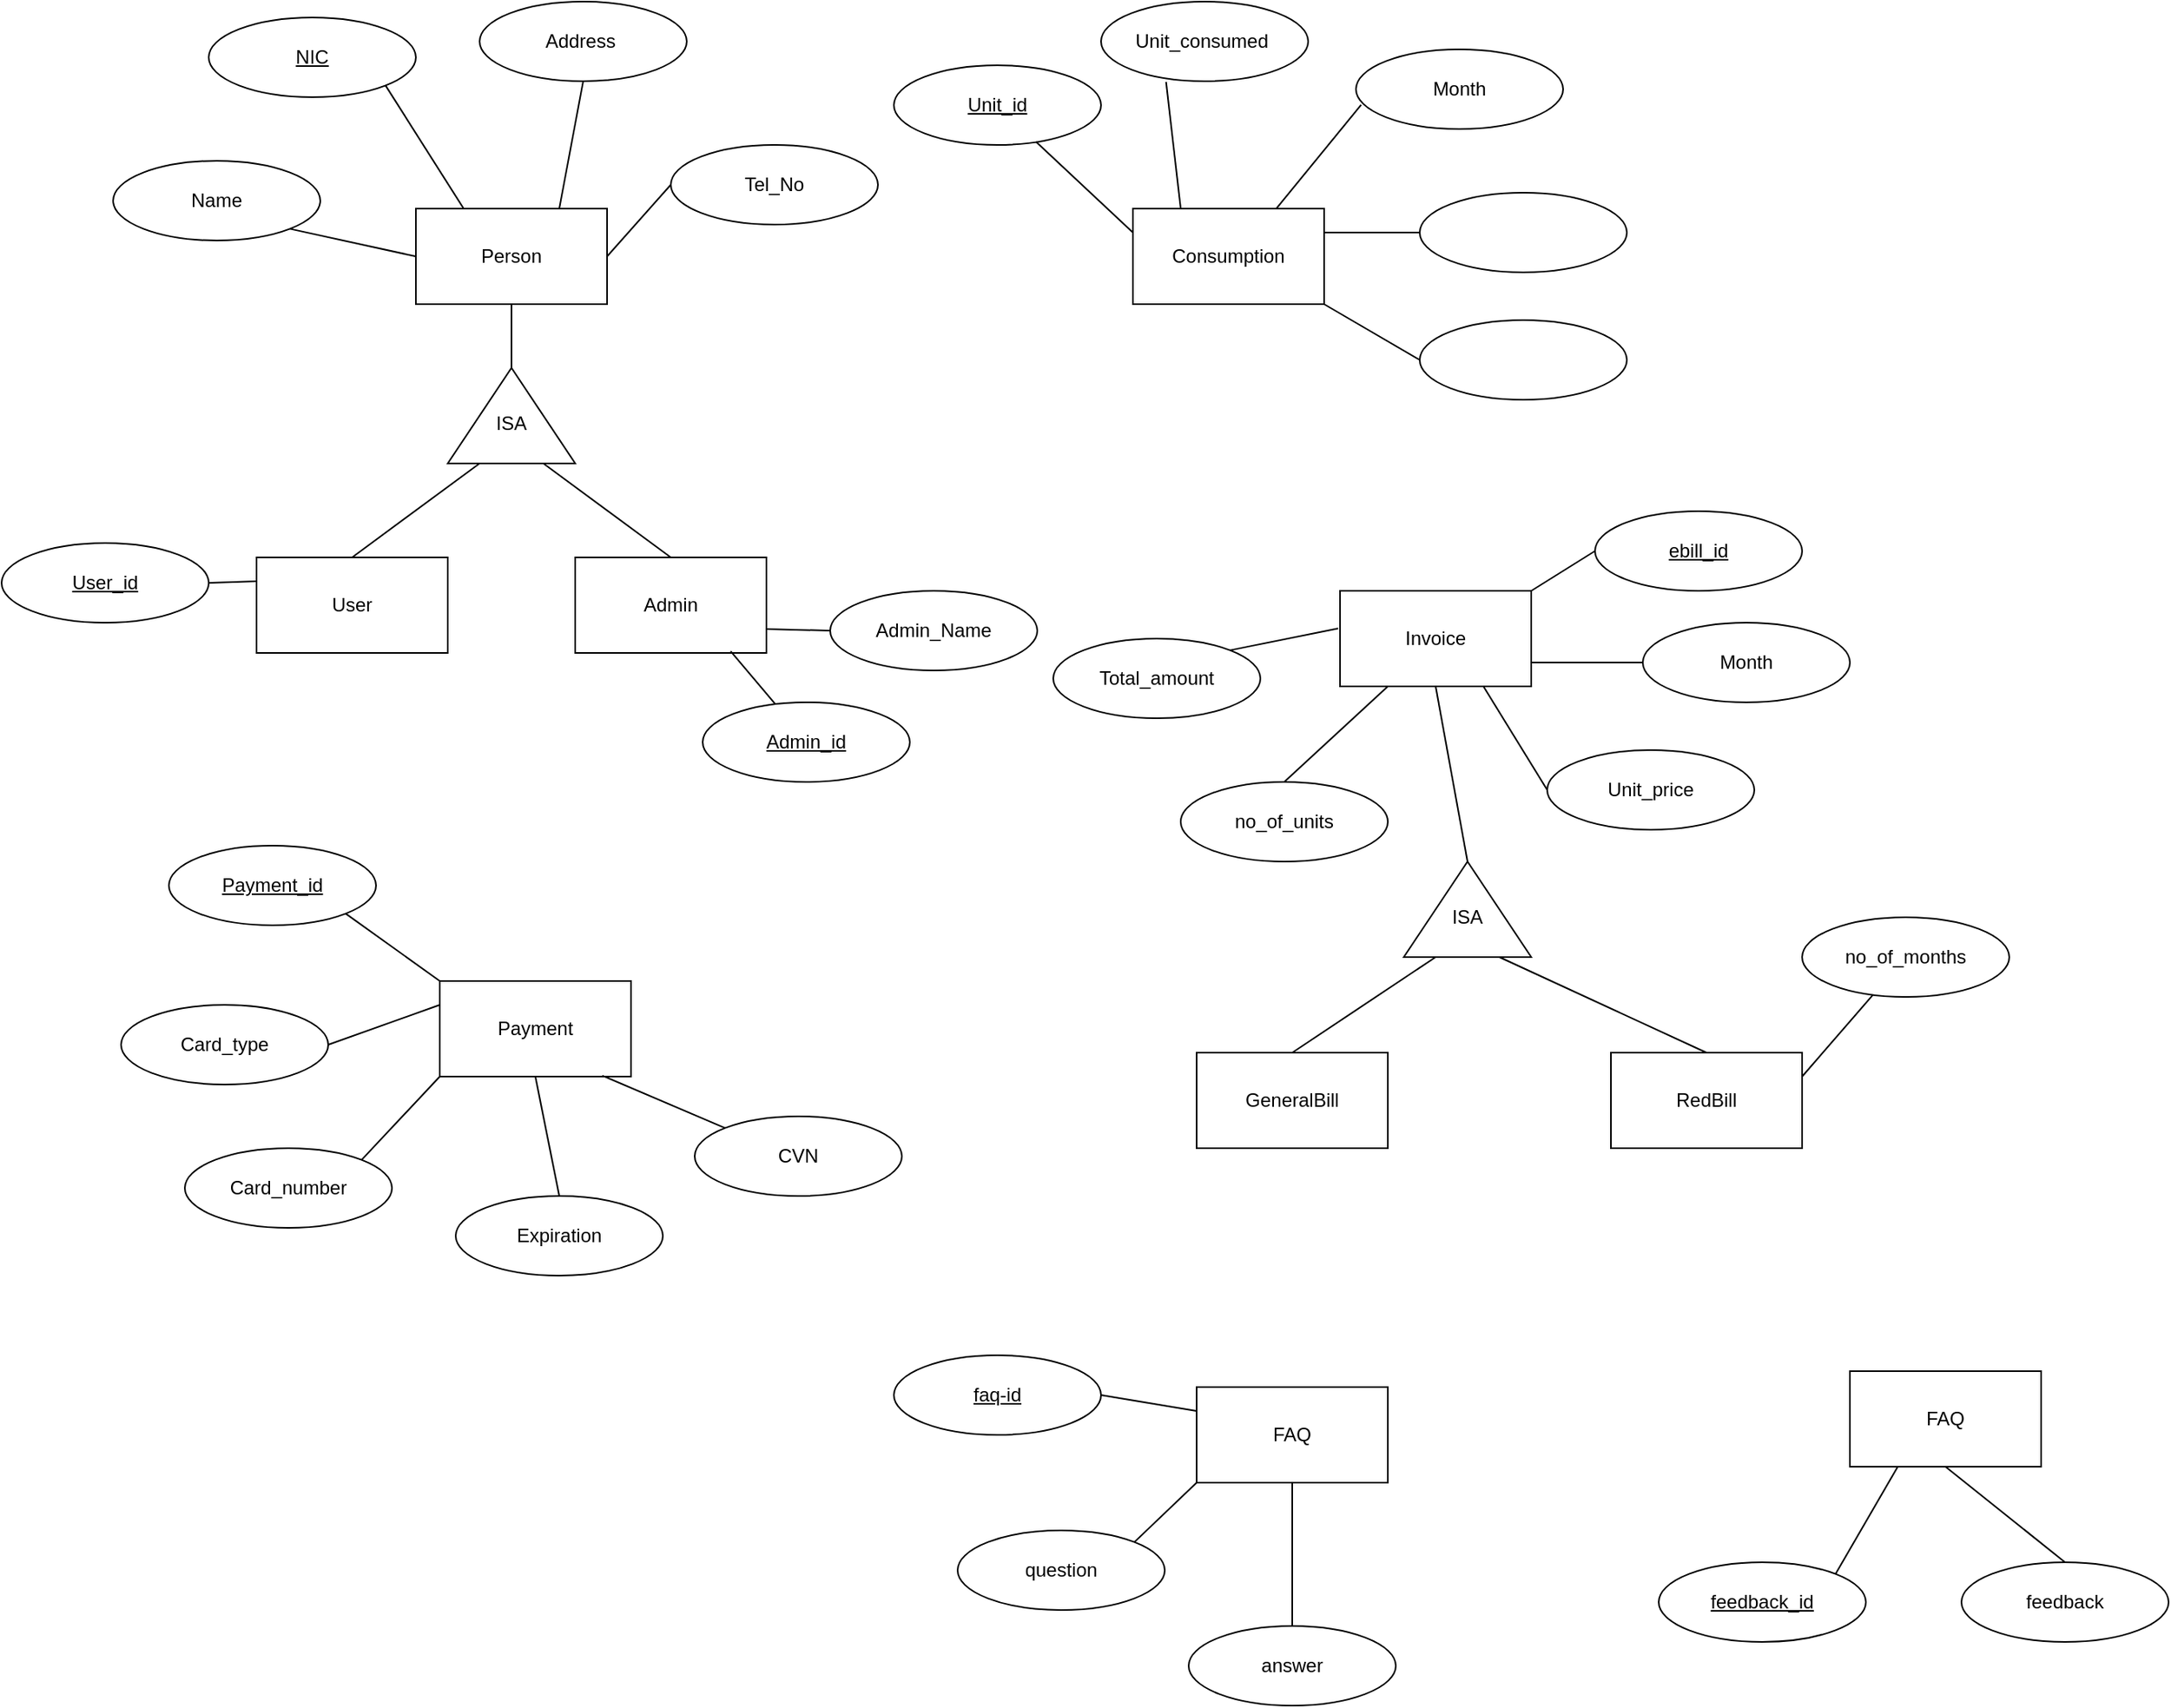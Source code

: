 <mxfile version="17.4.6" type="github">
  <diagram id="REATw2IOd7gXNYWE_nQx" name="Page-1">
    <mxGraphModel dx="1888" dy="1613" grid="1" gridSize="10" guides="1" tooltips="1" connect="1" arrows="1" fold="1" page="1" pageScale="1" pageWidth="850" pageHeight="1100" math="0" shadow="0">
      <root>
        <mxCell id="0" />
        <mxCell id="1" parent="0" />
        <mxCell id="FqQdUzC1CZzXCBDk6_UL-4" value="Admin" style="rounded=0;whiteSpace=wrap;html=1;" parent="1" vertex="1">
          <mxGeometry x="320" y="299" width="120" height="60" as="geometry" />
        </mxCell>
        <mxCell id="FqQdUzC1CZzXCBDk6_UL-5" value="User" style="rounded=0;whiteSpace=wrap;html=1;" parent="1" vertex="1">
          <mxGeometry x="120" y="299" width="120" height="60" as="geometry" />
        </mxCell>
        <mxCell id="FqQdUzC1CZzXCBDk6_UL-6" value="Person" style="rounded=0;whiteSpace=wrap;html=1;" parent="1" vertex="1">
          <mxGeometry x="220" y="80" width="120" height="60" as="geometry" />
        </mxCell>
        <mxCell id="FqQdUzC1CZzXCBDk6_UL-9" value="" style="endArrow=none;html=1;rounded=0;exitX=1;exitY=0.5;exitDx=0;exitDy=0;entryX=0.5;entryY=1;entryDx=0;entryDy=0;" parent="1" source="FqQdUzC1CZzXCBDk6_UL-8" target="FqQdUzC1CZzXCBDk6_UL-6" edge="1">
          <mxGeometry width="50" height="50" relative="1" as="geometry">
            <mxPoint x="400" y="160" as="sourcePoint" />
            <mxPoint x="450" y="110" as="targetPoint" />
          </mxGeometry>
        </mxCell>
        <mxCell id="FqQdUzC1CZzXCBDk6_UL-10" value="" style="endArrow=none;html=1;rounded=0;exitX=0.5;exitY=0;exitDx=0;exitDy=0;entryX=0;entryY=0.25;entryDx=0;entryDy=0;" parent="1" source="FqQdUzC1CZzXCBDk6_UL-5" target="FqQdUzC1CZzXCBDk6_UL-8" edge="1">
          <mxGeometry width="50" height="50" relative="1" as="geometry">
            <mxPoint x="140" y="240" as="sourcePoint" />
            <mxPoint x="190" y="190" as="targetPoint" />
          </mxGeometry>
        </mxCell>
        <mxCell id="FqQdUzC1CZzXCBDk6_UL-11" value="" style="endArrow=none;html=1;rounded=0;exitX=0.5;exitY=0;exitDx=0;exitDy=0;entryX=0;entryY=0.75;entryDx=0;entryDy=0;" parent="1" source="FqQdUzC1CZzXCBDk6_UL-4" target="FqQdUzC1CZzXCBDk6_UL-8" edge="1">
          <mxGeometry width="50" height="50" relative="1" as="geometry">
            <mxPoint x="360" y="250" as="sourcePoint" />
            <mxPoint x="410" y="200" as="targetPoint" />
          </mxGeometry>
        </mxCell>
        <mxCell id="FqQdUzC1CZzXCBDk6_UL-13" value="" style="group" parent="1" vertex="1" connectable="0">
          <mxGeometry x="240" y="180" width="80" height="60" as="geometry" />
        </mxCell>
        <mxCell id="FqQdUzC1CZzXCBDk6_UL-8" value="" style="triangle;whiteSpace=wrap;html=1;rotation=-90;" parent="FqQdUzC1CZzXCBDk6_UL-13" vertex="1">
          <mxGeometry x="10" y="-10" width="60" height="80" as="geometry" />
        </mxCell>
        <mxCell id="FqQdUzC1CZzXCBDk6_UL-12" value="ISA" style="text;html=1;strokeColor=none;fillColor=none;align=center;verticalAlign=middle;whiteSpace=wrap;rounded=0;" parent="FqQdUzC1CZzXCBDk6_UL-13" vertex="1">
          <mxGeometry x="10" y="20" width="60" height="30" as="geometry" />
        </mxCell>
        <mxCell id="FqQdUzC1CZzXCBDk6_UL-14" value="Consumption" style="rounded=0;whiteSpace=wrap;html=1;" parent="1" vertex="1">
          <mxGeometry x="670" y="80" width="120" height="60" as="geometry" />
        </mxCell>
        <mxCell id="FqQdUzC1CZzXCBDk6_UL-15" value="Invoice" style="rounded=0;whiteSpace=wrap;html=1;" parent="1" vertex="1">
          <mxGeometry x="800" y="320" width="120" height="60" as="geometry" />
        </mxCell>
        <mxCell id="FqQdUzC1CZzXCBDk6_UL-16" value="Payment" style="rounded=0;whiteSpace=wrap;html=1;" parent="1" vertex="1">
          <mxGeometry x="235" y="565" width="120" height="60" as="geometry" />
        </mxCell>
        <mxCell id="FqQdUzC1CZzXCBDk6_UL-17" value="FAQ" style="rounded=0;whiteSpace=wrap;html=1;" parent="1" vertex="1">
          <mxGeometry x="710" y="820" width="120" height="60" as="geometry" />
        </mxCell>
        <mxCell id="mUfpHvNTKIatgxwcpQyj-1" value="&lt;u&gt;Unit_id&lt;/u&gt;" style="ellipse;whiteSpace=wrap;html=1;" parent="1" vertex="1">
          <mxGeometry x="520" y="-10" width="130" height="50" as="geometry" />
        </mxCell>
        <mxCell id="B9TyuQoMkJUBBmV3hUPh-34" value="&lt;span&gt;&lt;u&gt;faq-id&lt;/u&gt;&lt;/span&gt;" style="ellipse;whiteSpace=wrap;html=1;" parent="1" vertex="1">
          <mxGeometry x="520" y="800" width="130" height="50" as="geometry" />
        </mxCell>
        <mxCell id="B9TyuQoMkJUBBmV3hUPh-35" value="Card_type" style="ellipse;whiteSpace=wrap;html=1;" parent="1" vertex="1">
          <mxGeometry x="35" y="580" width="130" height="50" as="geometry" />
        </mxCell>
        <mxCell id="B9TyuQoMkJUBBmV3hUPh-36" value="Name" style="ellipse;whiteSpace=wrap;html=1;" parent="1" vertex="1">
          <mxGeometry x="30" y="50" width="130" height="50" as="geometry" />
        </mxCell>
        <mxCell id="B9TyuQoMkJUBBmV3hUPh-37" value="Unit_consumed&amp;nbsp;" style="ellipse;whiteSpace=wrap;html=1;" parent="1" vertex="1">
          <mxGeometry x="650" y="-50" width="130" height="50" as="geometry" />
        </mxCell>
        <mxCell id="B9TyuQoMkJUBBmV3hUPh-38" value="&lt;span&gt;Card_number&lt;/span&gt;" style="ellipse;whiteSpace=wrap;html=1;" parent="1" vertex="1">
          <mxGeometry x="75" y="670" width="130" height="50" as="geometry" />
        </mxCell>
        <mxCell id="B9TyuQoMkJUBBmV3hUPh-39" value="Expiration" style="ellipse;whiteSpace=wrap;html=1;" parent="1" vertex="1">
          <mxGeometry x="245" y="700" width="130" height="50" as="geometry" />
        </mxCell>
        <mxCell id="B9TyuQoMkJUBBmV3hUPh-40" value="CVN" style="ellipse;whiteSpace=wrap;html=1;" parent="1" vertex="1">
          <mxGeometry x="395" y="650" width="130" height="50" as="geometry" />
        </mxCell>
        <mxCell id="B9TyuQoMkJUBBmV3hUPh-41" value="&lt;span&gt;question&lt;/span&gt;" style="ellipse;whiteSpace=wrap;html=1;" parent="1" vertex="1">
          <mxGeometry x="560" y="910" width="130" height="50" as="geometry" />
        </mxCell>
        <mxCell id="B9TyuQoMkJUBBmV3hUPh-42" value="&lt;span&gt;answer&lt;/span&gt;" style="ellipse;whiteSpace=wrap;html=1;" parent="1" vertex="1">
          <mxGeometry x="705" y="970" width="130" height="50" as="geometry" />
        </mxCell>
        <mxCell id="B9TyuQoMkJUBBmV3hUPh-45" value="no_of_units" style="ellipse;whiteSpace=wrap;html=1;" parent="1" vertex="1">
          <mxGeometry x="700" y="440" width="130" height="50" as="geometry" />
        </mxCell>
        <mxCell id="B9TyuQoMkJUBBmV3hUPh-46" value="Unit_price" style="ellipse;whiteSpace=wrap;html=1;" parent="1" vertex="1">
          <mxGeometry x="930" y="420" width="130" height="50" as="geometry" />
        </mxCell>
        <mxCell id="B9TyuQoMkJUBBmV3hUPh-47" value="&lt;span&gt;Total_amount&lt;/span&gt;" style="ellipse;whiteSpace=wrap;html=1;" parent="1" vertex="1">
          <mxGeometry x="620" y="350" width="130" height="50" as="geometry" />
        </mxCell>
        <mxCell id="B9TyuQoMkJUBBmV3hUPh-48" value="Month" style="ellipse;whiteSpace=wrap;html=1;" parent="1" vertex="1">
          <mxGeometry x="990" y="340" width="130" height="50" as="geometry" />
        </mxCell>
        <mxCell id="B9TyuQoMkJUBBmV3hUPh-49" value="&lt;u&gt;ebill_id&lt;/u&gt;" style="ellipse;whiteSpace=wrap;html=1;" parent="1" vertex="1">
          <mxGeometry x="960" y="270" width="130" height="50" as="geometry" />
        </mxCell>
        <mxCell id="B9TyuQoMkJUBBmV3hUPh-50" value="&lt;span&gt;Month&lt;/span&gt;" style="ellipse;whiteSpace=wrap;html=1;" parent="1" vertex="1">
          <mxGeometry x="810" y="-20" width="130" height="50" as="geometry" />
        </mxCell>
        <mxCell id="B9TyuQoMkJUBBmV3hUPh-51" value="" style="ellipse;whiteSpace=wrap;html=1;" parent="1" vertex="1">
          <mxGeometry x="850" y="70" width="130" height="50" as="geometry" />
        </mxCell>
        <mxCell id="B9TyuQoMkJUBBmV3hUPh-52" value="" style="ellipse;whiteSpace=wrap;html=1;" parent="1" vertex="1">
          <mxGeometry x="850" y="150" width="130" height="50" as="geometry" />
        </mxCell>
        <mxCell id="B9TyuQoMkJUBBmV3hUPh-54" value="&lt;u&gt;NIC&lt;/u&gt;" style="ellipse;whiteSpace=wrap;html=1;" parent="1" vertex="1">
          <mxGeometry x="90" y="-40" width="130" height="50" as="geometry" />
        </mxCell>
        <mxCell id="B9TyuQoMkJUBBmV3hUPh-55" value="Address&amp;nbsp;" style="ellipse;whiteSpace=wrap;html=1;" parent="1" vertex="1">
          <mxGeometry x="260" y="-50" width="130" height="50" as="geometry" />
        </mxCell>
        <mxCell id="B9TyuQoMkJUBBmV3hUPh-56" value="Tel_No" style="ellipse;whiteSpace=wrap;html=1;" parent="1" vertex="1">
          <mxGeometry x="380" y="40" width="130" height="50" as="geometry" />
        </mxCell>
        <mxCell id="B9TyuQoMkJUBBmV3hUPh-57" value="&lt;u&gt;Payment_id&lt;/u&gt;" style="ellipse;whiteSpace=wrap;html=1;" parent="1" vertex="1">
          <mxGeometry x="65" y="480" width="130" height="50" as="geometry" />
        </mxCell>
        <mxCell id="B9TyuQoMkJUBBmV3hUPh-58" value="" style="endArrow=none;html=1;rounded=0;exitX=1;exitY=0.5;exitDx=0;exitDy=0;entryX=0;entryY=0.5;entryDx=0;entryDy=0;" parent="1" source="FqQdUzC1CZzXCBDk6_UL-6" target="B9TyuQoMkJUBBmV3hUPh-56" edge="1">
          <mxGeometry width="50" height="50" relative="1" as="geometry">
            <mxPoint x="390" y="190" as="sourcePoint" />
            <mxPoint x="440" y="140" as="targetPoint" />
          </mxGeometry>
        </mxCell>
        <mxCell id="B9TyuQoMkJUBBmV3hUPh-59" value="" style="endArrow=none;html=1;rounded=0;exitX=0.75;exitY=0;exitDx=0;exitDy=0;entryX=0.5;entryY=1;entryDx=0;entryDy=0;" parent="1" source="FqQdUzC1CZzXCBDk6_UL-6" target="B9TyuQoMkJUBBmV3hUPh-55" edge="1">
          <mxGeometry width="50" height="50" relative="1" as="geometry">
            <mxPoint x="350" y="120" as="sourcePoint" />
            <mxPoint x="389.038" y="82.678" as="targetPoint" />
          </mxGeometry>
        </mxCell>
        <mxCell id="B9TyuQoMkJUBBmV3hUPh-60" value="" style="endArrow=none;html=1;rounded=0;exitX=0.25;exitY=0;exitDx=0;exitDy=0;entryX=1;entryY=1;entryDx=0;entryDy=0;" parent="1" source="FqQdUzC1CZzXCBDk6_UL-6" target="B9TyuQoMkJUBBmV3hUPh-54" edge="1">
          <mxGeometry width="50" height="50" relative="1" as="geometry">
            <mxPoint x="320" y="90" as="sourcePoint" />
            <mxPoint x="335" y="10" as="targetPoint" />
          </mxGeometry>
        </mxCell>
        <mxCell id="B9TyuQoMkJUBBmV3hUPh-62" value="" style="endArrow=none;html=1;rounded=0;exitX=0;exitY=0.5;exitDx=0;exitDy=0;entryX=1;entryY=1;entryDx=0;entryDy=0;" parent="1" source="FqQdUzC1CZzXCBDk6_UL-6" target="B9TyuQoMkJUBBmV3hUPh-36" edge="1">
          <mxGeometry width="50" height="50" relative="1" as="geometry">
            <mxPoint x="230" y="105" as="sourcePoint" />
            <mxPoint x="160" y="85" as="targetPoint" />
          </mxGeometry>
        </mxCell>
        <mxCell id="B9TyuQoMkJUBBmV3hUPh-63" value="" style="endArrow=none;html=1;rounded=0;exitX=0;exitY=0.25;exitDx=0;exitDy=0;entryX=0.686;entryY=0.96;entryDx=0;entryDy=0;entryPerimeter=0;" parent="1" source="FqQdUzC1CZzXCBDk6_UL-14" target="mUfpHvNTKIatgxwcpQyj-1" edge="1">
          <mxGeometry width="50" height="50" relative="1" as="geometry">
            <mxPoint x="570" as="sourcePoint" />
            <mxPoint x="280" y="-35" as="targetPoint" />
          </mxGeometry>
        </mxCell>
        <mxCell id="B9TyuQoMkJUBBmV3hUPh-64" value="" style="endArrow=none;html=1;rounded=0;exitX=0.25;exitY=0;exitDx=0;exitDy=0;entryX=0.314;entryY=1.008;entryDx=0;entryDy=0;entryPerimeter=0;" parent="1" source="FqQdUzC1CZzXCBDk6_UL-14" target="B9TyuQoMkJUBBmV3hUPh-37" edge="1">
          <mxGeometry width="50" height="50" relative="1" as="geometry">
            <mxPoint x="677.6" y="113.58" as="sourcePoint" />
            <mxPoint x="630.36" y="71.2" as="targetPoint" />
          </mxGeometry>
        </mxCell>
        <mxCell id="B9TyuQoMkJUBBmV3hUPh-65" value="" style="endArrow=none;html=1;rounded=0;exitX=0.75;exitY=0;exitDx=0;exitDy=0;entryX=0.025;entryY=0.696;entryDx=0;entryDy=0;entryPerimeter=0;" parent="1" source="FqQdUzC1CZzXCBDk6_UL-14" target="B9TyuQoMkJUBBmV3hUPh-50" edge="1">
          <mxGeometry width="50" height="50" relative="1" as="geometry">
            <mxPoint x="710" y="90" as="sourcePoint" />
            <mxPoint x="700.82" y="10.4" as="targetPoint" />
          </mxGeometry>
        </mxCell>
        <mxCell id="B9TyuQoMkJUBBmV3hUPh-66" value="" style="endArrow=none;html=1;rounded=0;exitX=1;exitY=0.25;exitDx=0;exitDy=0;entryX=0;entryY=0.5;entryDx=0;entryDy=0;" parent="1" source="FqQdUzC1CZzXCBDk6_UL-14" target="B9TyuQoMkJUBBmV3hUPh-51" edge="1">
          <mxGeometry width="50" height="50" relative="1" as="geometry">
            <mxPoint x="770" y="90" as="sourcePoint" />
            <mxPoint x="823.25" y="24.8" as="targetPoint" />
          </mxGeometry>
        </mxCell>
        <mxCell id="B9TyuQoMkJUBBmV3hUPh-67" value="" style="endArrow=none;html=1;rounded=0;exitX=1;exitY=1;exitDx=0;exitDy=0;entryX=0;entryY=0.5;entryDx=0;entryDy=0;" parent="1" source="FqQdUzC1CZzXCBDk6_UL-14" target="B9TyuQoMkJUBBmV3hUPh-52" edge="1">
          <mxGeometry width="50" height="50" relative="1" as="geometry">
            <mxPoint x="800" y="105" as="sourcePoint" />
            <mxPoint x="860" y="105" as="targetPoint" />
          </mxGeometry>
        </mxCell>
        <mxCell id="B9TyuQoMkJUBBmV3hUPh-68" value="" style="endArrow=none;html=1;rounded=0;exitX=1;exitY=0;exitDx=0;exitDy=0;entryX=-0.01;entryY=0.393;entryDx=0;entryDy=0;entryPerimeter=0;" parent="1" source="B9TyuQoMkJUBBmV3hUPh-47" target="FqQdUzC1CZzXCBDk6_UL-15" edge="1">
          <mxGeometry width="50" height="50" relative="1" as="geometry">
            <mxPoint x="730" y="300" as="sourcePoint" />
            <mxPoint x="780" y="250" as="targetPoint" />
          </mxGeometry>
        </mxCell>
        <mxCell id="B9TyuQoMkJUBBmV3hUPh-69" value="" style="endArrow=none;html=1;rounded=0;exitX=0.5;exitY=0;exitDx=0;exitDy=0;entryX=0.25;entryY=1;entryDx=0;entryDy=0;" parent="1" source="B9TyuQoMkJUBBmV3hUPh-45" target="FqQdUzC1CZzXCBDk6_UL-15" edge="1">
          <mxGeometry width="50" height="50" relative="1" as="geometry">
            <mxPoint x="750.36" y="381.6" as="sourcePoint" />
            <mxPoint x="808.8" y="353.58" as="targetPoint" />
          </mxGeometry>
        </mxCell>
        <mxCell id="B9TyuQoMkJUBBmV3hUPh-70" value="" style="endArrow=none;html=1;rounded=0;exitX=0;exitY=0.5;exitDx=0;exitDy=0;entryX=0.75;entryY=1;entryDx=0;entryDy=0;" parent="1" source="B9TyuQoMkJUBBmV3hUPh-46" target="FqQdUzC1CZzXCBDk6_UL-15" edge="1">
          <mxGeometry width="50" height="50" relative="1" as="geometry">
            <mxPoint x="760.36" y="391.6" as="sourcePoint" />
            <mxPoint x="818.8" y="363.58" as="targetPoint" />
          </mxGeometry>
        </mxCell>
        <mxCell id="B9TyuQoMkJUBBmV3hUPh-71" value="" style="endArrow=none;html=1;rounded=0;exitX=0;exitY=0.5;exitDx=0;exitDy=0;entryX=1;entryY=0.75;entryDx=0;entryDy=0;" parent="1" source="B9TyuQoMkJUBBmV3hUPh-48" target="FqQdUzC1CZzXCBDk6_UL-15" edge="1">
          <mxGeometry width="50" height="50" relative="1" as="geometry">
            <mxPoint x="940" y="455" as="sourcePoint" />
            <mxPoint x="900" y="390" as="targetPoint" />
          </mxGeometry>
        </mxCell>
        <mxCell id="B9TyuQoMkJUBBmV3hUPh-72" value="" style="endArrow=none;html=1;rounded=0;exitX=0;exitY=0.5;exitDx=0;exitDy=0;entryX=1;entryY=0;entryDx=0;entryDy=0;" parent="1" source="B9TyuQoMkJUBBmV3hUPh-49" target="FqQdUzC1CZzXCBDk6_UL-15" edge="1">
          <mxGeometry width="50" height="50" relative="1" as="geometry">
            <mxPoint x="950" y="465" as="sourcePoint" />
            <mxPoint x="910" y="400" as="targetPoint" />
          </mxGeometry>
        </mxCell>
        <mxCell id="B9TyuQoMkJUBBmV3hUPh-73" value="" style="endArrow=none;html=1;rounded=0;exitX=1;exitY=1;exitDx=0;exitDy=0;entryX=0;entryY=0;entryDx=0;entryDy=0;" parent="1" source="B9TyuQoMkJUBBmV3hUPh-57" target="FqQdUzC1CZzXCBDk6_UL-16" edge="1">
          <mxGeometry width="50" height="50" relative="1" as="geometry">
            <mxPoint x="255" y="530" as="sourcePoint" />
            <mxPoint x="305" y="480" as="targetPoint" />
          </mxGeometry>
        </mxCell>
        <mxCell id="B9TyuQoMkJUBBmV3hUPh-74" value="" style="endArrow=none;html=1;rounded=0;exitX=1;exitY=0.5;exitDx=0;exitDy=0;entryX=0;entryY=0.25;entryDx=0;entryDy=0;" parent="1" source="B9TyuQoMkJUBBmV3hUPh-35" target="FqQdUzC1CZzXCBDk6_UL-16" edge="1">
          <mxGeometry width="50" height="50" relative="1" as="geometry">
            <mxPoint x="195.962" y="532.678" as="sourcePoint" />
            <mxPoint x="245" y="575" as="targetPoint" />
          </mxGeometry>
        </mxCell>
        <mxCell id="B9TyuQoMkJUBBmV3hUPh-75" value="" style="endArrow=none;html=1;rounded=0;exitX=1;exitY=0;exitDx=0;exitDy=0;entryX=0;entryY=1;entryDx=0;entryDy=0;" parent="1" source="B9TyuQoMkJUBBmV3hUPh-38" target="FqQdUzC1CZzXCBDk6_UL-16" edge="1">
          <mxGeometry width="50" height="50" relative="1" as="geometry">
            <mxPoint x="165" y="585" as="sourcePoint" />
            <mxPoint x="245" y="590" as="targetPoint" />
          </mxGeometry>
        </mxCell>
        <mxCell id="B9TyuQoMkJUBBmV3hUPh-76" value="" style="endArrow=none;html=1;rounded=0;exitX=0.5;exitY=0;exitDx=0;exitDy=0;entryX=0.5;entryY=1;entryDx=0;entryDy=0;" parent="1" source="B9TyuQoMkJUBBmV3hUPh-39" target="FqQdUzC1CZzXCBDk6_UL-16" edge="1">
          <mxGeometry width="50" height="50" relative="1" as="geometry">
            <mxPoint x="205.962" y="667.322" as="sourcePoint" />
            <mxPoint x="245" y="635" as="targetPoint" />
          </mxGeometry>
        </mxCell>
        <mxCell id="B9TyuQoMkJUBBmV3hUPh-77" value="" style="endArrow=none;html=1;rounded=0;exitX=0;exitY=0;exitDx=0;exitDy=0;entryX=0.85;entryY=0.99;entryDx=0;entryDy=0;entryPerimeter=0;" parent="1" source="B9TyuQoMkJUBBmV3hUPh-40" target="FqQdUzC1CZzXCBDk6_UL-16" edge="1">
          <mxGeometry width="50" height="50" relative="1" as="geometry">
            <mxPoint x="320" y="700" as="sourcePoint" />
            <mxPoint x="305" y="635" as="targetPoint" />
          </mxGeometry>
        </mxCell>
        <mxCell id="B9TyuQoMkJUBBmV3hUPh-78" value="" style="endArrow=none;html=1;rounded=0;exitX=1;exitY=0.5;exitDx=0;exitDy=0;entryX=0;entryY=0.25;entryDx=0;entryDy=0;" parent="1" source="B9TyuQoMkJUBBmV3hUPh-34" target="FqQdUzC1CZzXCBDk6_UL-17" edge="1">
          <mxGeometry width="50" height="50" relative="1" as="geometry">
            <mxPoint x="680" y="800" as="sourcePoint" />
            <mxPoint x="730" y="750" as="targetPoint" />
          </mxGeometry>
        </mxCell>
        <mxCell id="B9TyuQoMkJUBBmV3hUPh-79" value="" style="endArrow=none;html=1;rounded=0;exitX=1;exitY=0;exitDx=0;exitDy=0;entryX=0;entryY=1;entryDx=0;entryDy=0;" parent="1" source="B9TyuQoMkJUBBmV3hUPh-41" target="FqQdUzC1CZzXCBDk6_UL-17" edge="1">
          <mxGeometry width="50" height="50" relative="1" as="geometry">
            <mxPoint x="660" y="835" as="sourcePoint" />
            <mxPoint x="720" y="845" as="targetPoint" />
          </mxGeometry>
        </mxCell>
        <mxCell id="B9TyuQoMkJUBBmV3hUPh-80" value="" style="endArrow=none;html=1;rounded=0;exitX=0.5;exitY=0;exitDx=0;exitDy=0;entryX=0.5;entryY=1;entryDx=0;entryDy=0;" parent="1" source="B9TyuQoMkJUBBmV3hUPh-42" target="FqQdUzC1CZzXCBDk6_UL-17" edge="1">
          <mxGeometry width="50" height="50" relative="1" as="geometry">
            <mxPoint x="680.962" y="927.322" as="sourcePoint" />
            <mxPoint x="720" y="890" as="targetPoint" />
          </mxGeometry>
        </mxCell>
        <mxCell id="B9TyuQoMkJUBBmV3hUPh-85" value="&lt;u&gt;User_id&lt;/u&gt;" style="ellipse;whiteSpace=wrap;html=1;" parent="1" vertex="1">
          <mxGeometry x="-40" y="290" width="130" height="50" as="geometry" />
        </mxCell>
        <mxCell id="B9TyuQoMkJUBBmV3hUPh-87" value="" style="endArrow=none;html=1;rounded=0;exitX=0;exitY=0.25;exitDx=0;exitDy=0;entryX=1;entryY=0.5;entryDx=0;entryDy=0;" parent="1" source="FqQdUzC1CZzXCBDk6_UL-5" target="B9TyuQoMkJUBBmV3hUPh-85" edge="1">
          <mxGeometry width="50" height="50" relative="1" as="geometry">
            <mxPoint x="100.39" y="316.4" as="sourcePoint" />
            <mxPoint x="20.0" y="359.0" as="targetPoint" />
          </mxGeometry>
        </mxCell>
        <mxCell id="B9TyuQoMkJUBBmV3hUPh-89" value="&lt;u&gt;Admin_id&lt;/u&gt;" style="ellipse;whiteSpace=wrap;html=1;" parent="1" vertex="1">
          <mxGeometry x="400" y="390" width="130" height="50" as="geometry" />
        </mxCell>
        <mxCell id="B9TyuQoMkJUBBmV3hUPh-90" value="Admin_Name" style="ellipse;whiteSpace=wrap;html=1;" parent="1" vertex="1">
          <mxGeometry x="480" y="320" width="130" height="50" as="geometry" />
        </mxCell>
        <mxCell id="B9TyuQoMkJUBBmV3hUPh-91" value="" style="endArrow=none;html=1;rounded=0;entryX=0.813;entryY=0.983;entryDx=0;entryDy=0;exitX=0.351;exitY=0.024;exitDx=0;exitDy=0;exitPerimeter=0;entryPerimeter=0;" parent="1" source="B9TyuQoMkJUBBmV3hUPh-89" target="FqQdUzC1CZzXCBDk6_UL-4" edge="1">
          <mxGeometry width="50" height="50" relative="1" as="geometry">
            <mxPoint x="260" y="470" as="sourcePoint" />
            <mxPoint x="310" y="420" as="targetPoint" />
          </mxGeometry>
        </mxCell>
        <mxCell id="B9TyuQoMkJUBBmV3hUPh-92" value="" style="endArrow=none;html=1;rounded=0;exitX=1;exitY=0.75;exitDx=0;exitDy=0;entryX=0;entryY=0.5;entryDx=0;entryDy=0;" parent="1" source="FqQdUzC1CZzXCBDk6_UL-4" target="B9TyuQoMkJUBBmV3hUPh-90" edge="1">
          <mxGeometry width="50" height="50" relative="1" as="geometry">
            <mxPoint x="480" y="300" as="sourcePoint" />
            <mxPoint x="530" y="250" as="targetPoint" />
          </mxGeometry>
        </mxCell>
        <mxCell id="bvBRy7_EH2xUKo3pj4ih-1" value="" style="group" vertex="1" connectable="0" parent="1">
          <mxGeometry x="840" y="490" width="80" height="60" as="geometry" />
        </mxCell>
        <mxCell id="bvBRy7_EH2xUKo3pj4ih-2" value="" style="triangle;whiteSpace=wrap;html=1;rotation=-90;" vertex="1" parent="bvBRy7_EH2xUKo3pj4ih-1">
          <mxGeometry x="10" y="-10" width="60" height="80" as="geometry" />
        </mxCell>
        <mxCell id="bvBRy7_EH2xUKo3pj4ih-3" value="ISA" style="text;html=1;strokeColor=none;fillColor=none;align=center;verticalAlign=middle;whiteSpace=wrap;rounded=0;" vertex="1" parent="bvBRy7_EH2xUKo3pj4ih-1">
          <mxGeometry x="10" y="20" width="60" height="30" as="geometry" />
        </mxCell>
        <mxCell id="bvBRy7_EH2xUKo3pj4ih-5" value="RedBill" style="rounded=0;whiteSpace=wrap;html=1;" vertex="1" parent="1">
          <mxGeometry x="970" y="610" width="120" height="60" as="geometry" />
        </mxCell>
        <mxCell id="bvBRy7_EH2xUKo3pj4ih-6" value="GeneralBill" style="rounded=0;whiteSpace=wrap;html=1;" vertex="1" parent="1">
          <mxGeometry x="710" y="610" width="120" height="60" as="geometry" />
        </mxCell>
        <mxCell id="bvBRy7_EH2xUKo3pj4ih-7" value="" style="endArrow=none;html=1;rounded=0;exitX=1;exitY=0.5;exitDx=0;exitDy=0;entryX=0.5;entryY=1;entryDx=0;entryDy=0;" edge="1" parent="1" source="bvBRy7_EH2xUKo3pj4ih-2" target="FqQdUzC1CZzXCBDk6_UL-15">
          <mxGeometry width="50" height="50" relative="1" as="geometry">
            <mxPoint x="775" y="450" as="sourcePoint" />
            <mxPoint x="840" y="390" as="targetPoint" />
          </mxGeometry>
        </mxCell>
        <mxCell id="bvBRy7_EH2xUKo3pj4ih-8" value="" style="endArrow=none;html=1;rounded=0;exitX=0.5;exitY=0;exitDx=0;exitDy=0;entryX=0;entryY=0.25;entryDx=0;entryDy=0;" edge="1" parent="1" source="bvBRy7_EH2xUKo3pj4ih-6" target="bvBRy7_EH2xUKo3pj4ih-2">
          <mxGeometry width="50" height="50" relative="1" as="geometry">
            <mxPoint x="890" y="500" as="sourcePoint" />
            <mxPoint x="870" y="390" as="targetPoint" />
          </mxGeometry>
        </mxCell>
        <mxCell id="bvBRy7_EH2xUKo3pj4ih-9" value="" style="endArrow=none;html=1;rounded=0;exitX=0.5;exitY=0;exitDx=0;exitDy=0;entryX=0;entryY=0.75;entryDx=0;entryDy=0;" edge="1" parent="1" source="bvBRy7_EH2xUKo3pj4ih-5" target="bvBRy7_EH2xUKo3pj4ih-2">
          <mxGeometry width="50" height="50" relative="1" as="geometry">
            <mxPoint x="780" y="620" as="sourcePoint" />
            <mxPoint x="870" y="560" as="targetPoint" />
          </mxGeometry>
        </mxCell>
        <mxCell id="bvBRy7_EH2xUKo3pj4ih-10" value="no_of_months" style="ellipse;whiteSpace=wrap;html=1;" vertex="1" parent="1">
          <mxGeometry x="1090" y="525" width="130" height="50" as="geometry" />
        </mxCell>
        <mxCell id="bvBRy7_EH2xUKo3pj4ih-12" value="" style="endArrow=none;html=1;rounded=0;entryX=1;entryY=0.25;entryDx=0;entryDy=0;" edge="1" parent="1" source="bvBRy7_EH2xUKo3pj4ih-10" target="bvBRy7_EH2xUKo3pj4ih-5">
          <mxGeometry width="50" height="50" relative="1" as="geometry">
            <mxPoint x="1040" y="620" as="sourcePoint" />
            <mxPoint x="910" y="560" as="targetPoint" />
          </mxGeometry>
        </mxCell>
        <mxCell id="bvBRy7_EH2xUKo3pj4ih-13" value="FAQ" style="rounded=0;whiteSpace=wrap;html=1;" vertex="1" parent="1">
          <mxGeometry x="1120" y="810" width="120" height="60" as="geometry" />
        </mxCell>
        <mxCell id="bvBRy7_EH2xUKo3pj4ih-15" value="&lt;u&gt;feedback_id&lt;/u&gt;" style="ellipse;whiteSpace=wrap;html=1;" vertex="1" parent="1">
          <mxGeometry x="1000" y="930" width="130" height="50" as="geometry" />
        </mxCell>
        <mxCell id="bvBRy7_EH2xUKo3pj4ih-16" value="&lt;span&gt;feedback&lt;/span&gt;" style="ellipse;whiteSpace=wrap;html=1;" vertex="1" parent="1">
          <mxGeometry x="1190" y="930" width="130" height="50" as="geometry" />
        </mxCell>
        <mxCell id="bvBRy7_EH2xUKo3pj4ih-18" value="" style="endArrow=none;html=1;rounded=0;exitX=1;exitY=0;exitDx=0;exitDy=0;entryX=0.25;entryY=1;entryDx=0;entryDy=0;" edge="1" parent="1" source="bvBRy7_EH2xUKo3pj4ih-15" target="bvBRy7_EH2xUKo3pj4ih-13">
          <mxGeometry width="50" height="50" relative="1" as="geometry">
            <mxPoint x="1070" y="825" as="sourcePoint" />
            <mxPoint x="1130" y="835" as="targetPoint" />
          </mxGeometry>
        </mxCell>
        <mxCell id="bvBRy7_EH2xUKo3pj4ih-19" value="" style="endArrow=none;html=1;rounded=0;exitX=0.5;exitY=0;exitDx=0;exitDy=0;entryX=0.5;entryY=1;entryDx=0;entryDy=0;" edge="1" parent="1" source="bvBRy7_EH2xUKo3pj4ih-16" target="bvBRy7_EH2xUKo3pj4ih-13">
          <mxGeometry width="50" height="50" relative="1" as="geometry">
            <mxPoint x="1090.962" y="917.322" as="sourcePoint" />
            <mxPoint x="1130" y="880" as="targetPoint" />
          </mxGeometry>
        </mxCell>
      </root>
    </mxGraphModel>
  </diagram>
</mxfile>
